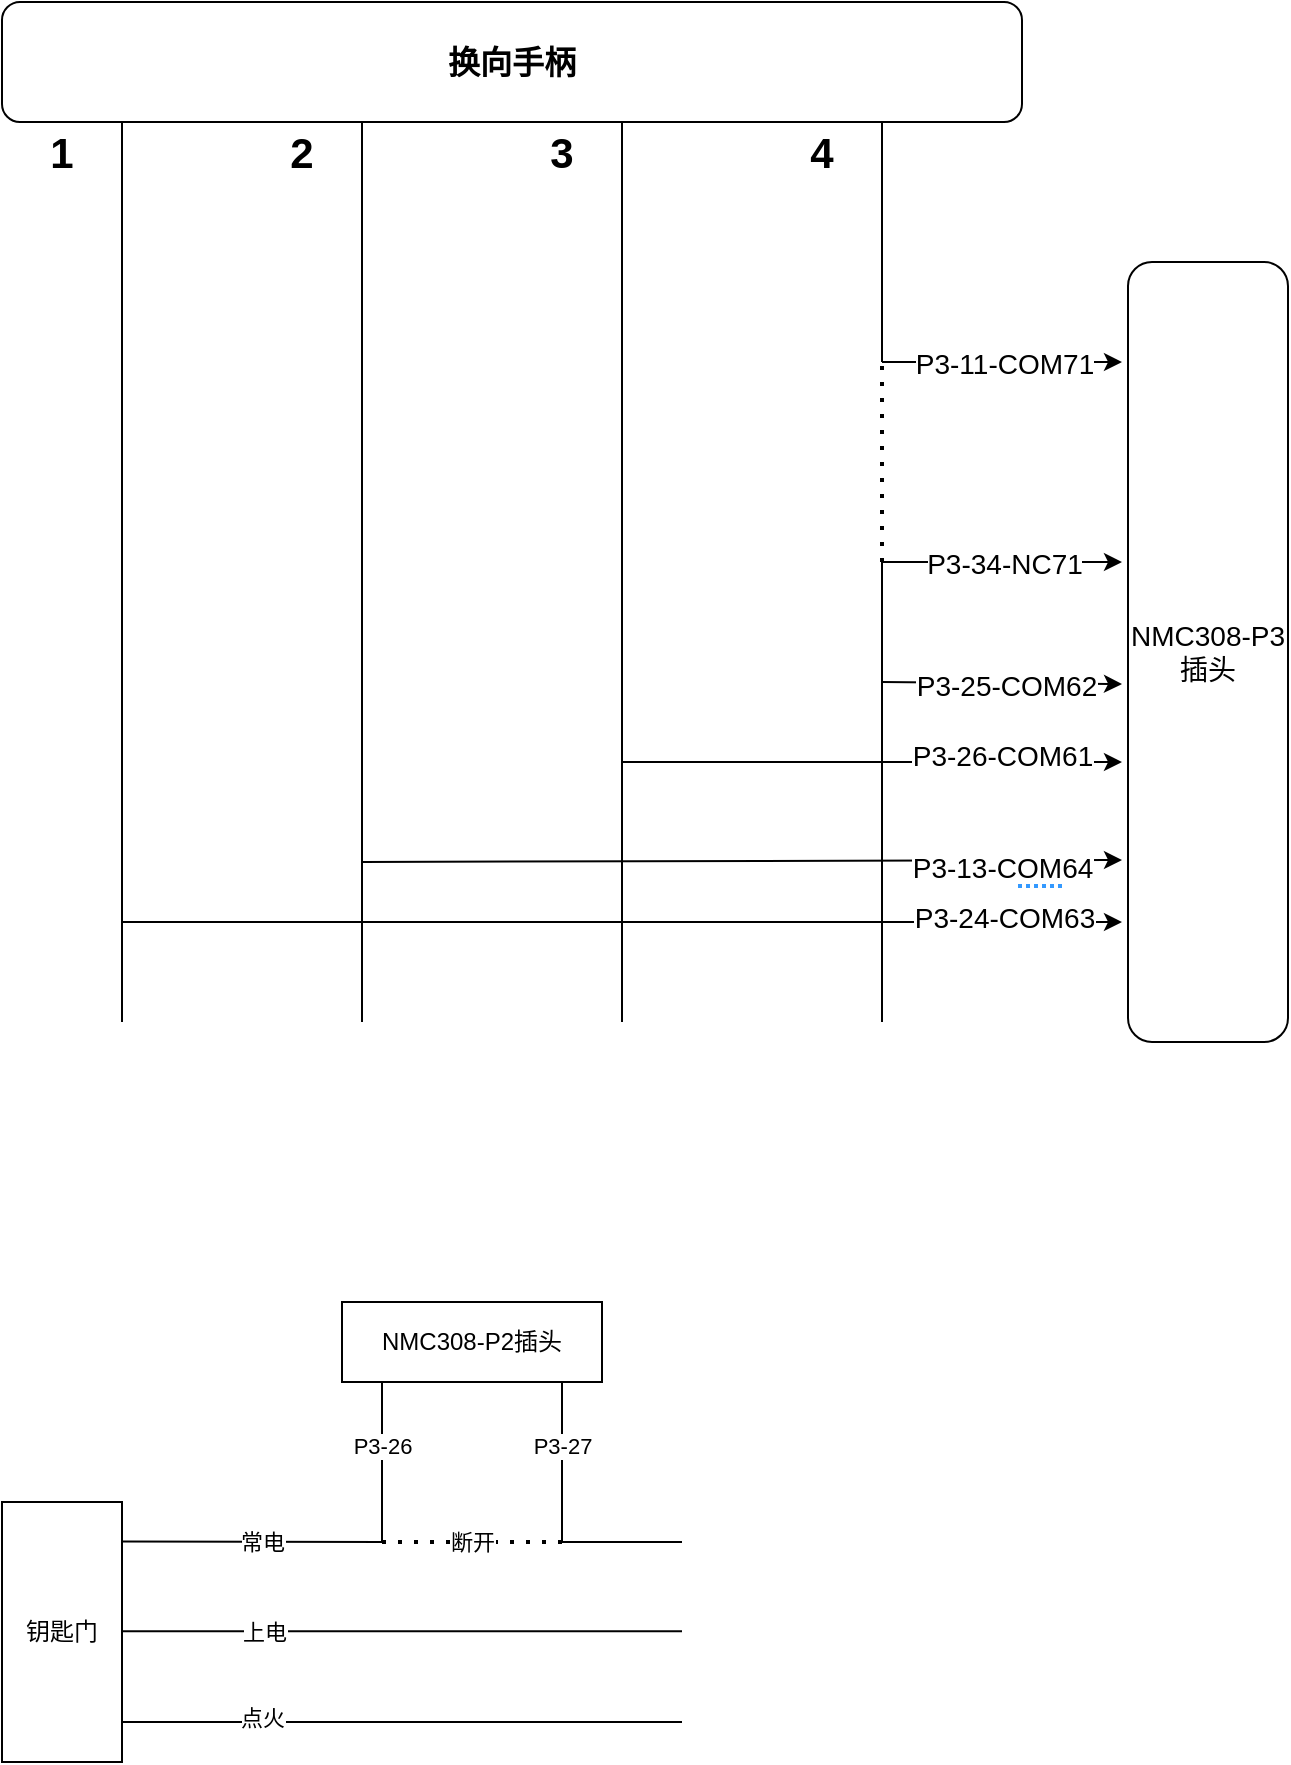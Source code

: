 <mxfile version="26.1.3">
  <diagram name="第 1 页" id="4aTI_xNLZGXozaGMwqnL">
    <mxGraphModel dx="683" dy="351" grid="1" gridSize="10" guides="1" tooltips="1" connect="1" arrows="1" fold="1" page="1" pageScale="1" pageWidth="2000" pageHeight="2000" math="0" shadow="0">
      <root>
        <mxCell id="0" />
        <mxCell id="1" parent="0" />
        <mxCell id="cZVvwm0Kt41P4XqhGF9Q-1" value="&lt;b&gt;&lt;font style=&quot;font-size: 16px;&quot;&gt;换向手柄&lt;/font&gt;&lt;/b&gt;" style="rounded=1;whiteSpace=wrap;html=1;" parent="1" vertex="1">
          <mxGeometry x="410" y="200" width="510" height="60" as="geometry" />
        </mxCell>
        <mxCell id="cZVvwm0Kt41P4XqhGF9Q-2" value="" style="endArrow=none;html=1;rounded=0;entryX=1;entryY=0;entryDx=0;entryDy=0;" parent="1" target="cZVvwm0Kt41P4XqhGF9Q-6" edge="1">
          <mxGeometry width="50" height="50" relative="1" as="geometry">
            <mxPoint x="470" y="710" as="sourcePoint" />
            <mxPoint x="470" y="200" as="targetPoint" />
          </mxGeometry>
        </mxCell>
        <mxCell id="cZVvwm0Kt41P4XqhGF9Q-3" value="" style="endArrow=none;html=1;rounded=0;entryX=1;entryY=0;entryDx=0;entryDy=0;" parent="1" target="cZVvwm0Kt41P4XqhGF9Q-7" edge="1">
          <mxGeometry width="50" height="50" relative="1" as="geometry">
            <mxPoint x="590" y="710" as="sourcePoint" />
            <mxPoint x="590" y="200" as="targetPoint" />
          </mxGeometry>
        </mxCell>
        <mxCell id="cZVvwm0Kt41P4XqhGF9Q-4" value="" style="endArrow=none;html=1;rounded=0;entryX=1;entryY=0;entryDx=0;entryDy=0;" parent="1" target="cZVvwm0Kt41P4XqhGF9Q-8" edge="1">
          <mxGeometry width="50" height="50" relative="1" as="geometry">
            <mxPoint x="720" y="710" as="sourcePoint" />
            <mxPoint x="720" y="200" as="targetPoint" />
          </mxGeometry>
        </mxCell>
        <mxCell id="cZVvwm0Kt41P4XqhGF9Q-5" value="" style="endArrow=none;html=1;rounded=0;entryX=1;entryY=0;entryDx=0;entryDy=0;" parent="1" target="cZVvwm0Kt41P4XqhGF9Q-9" edge="1">
          <mxGeometry width="50" height="50" relative="1" as="geometry">
            <mxPoint x="850" y="380" as="sourcePoint" />
            <mxPoint x="850" y="200" as="targetPoint" />
          </mxGeometry>
        </mxCell>
        <mxCell id="cZVvwm0Kt41P4XqhGF9Q-6" value="1" style="text;html=1;align=center;verticalAlign=middle;whiteSpace=wrap;rounded=0;strokeWidth=3;fontStyle=1;fontSize=21;" parent="1" vertex="1">
          <mxGeometry x="410" y="260" width="60" height="30" as="geometry" />
        </mxCell>
        <mxCell id="cZVvwm0Kt41P4XqhGF9Q-7" value="2" style="text;html=1;align=center;verticalAlign=middle;whiteSpace=wrap;rounded=0;strokeWidth=3;fontStyle=1;fontSize=21;" parent="1" vertex="1">
          <mxGeometry x="530" y="260" width="60" height="30" as="geometry" />
        </mxCell>
        <mxCell id="cZVvwm0Kt41P4XqhGF9Q-8" value="3" style="text;html=1;align=center;verticalAlign=middle;whiteSpace=wrap;rounded=0;strokeWidth=3;fontStyle=1;fontSize=21;" parent="1" vertex="1">
          <mxGeometry x="660" y="260" width="60" height="30" as="geometry" />
        </mxCell>
        <mxCell id="cZVvwm0Kt41P4XqhGF9Q-9" value="4" style="text;html=1;align=center;verticalAlign=middle;whiteSpace=wrap;rounded=0;strokeWidth=3;fontStyle=1;fontSize=21;" parent="1" vertex="1">
          <mxGeometry x="790" y="260" width="60" height="30" as="geometry" />
        </mxCell>
        <mxCell id="cZVvwm0Kt41P4XqhGF9Q-10" value="" style="endArrow=none;html=1;rounded=0;" parent="1" edge="1">
          <mxGeometry width="50" height="50" relative="1" as="geometry">
            <mxPoint x="850" y="710" as="sourcePoint" />
            <mxPoint x="850" y="480" as="targetPoint" />
          </mxGeometry>
        </mxCell>
        <mxCell id="cZVvwm0Kt41P4XqhGF9Q-11" value="" style="endArrow=none;dashed=1;html=1;dashPattern=1 3;strokeWidth=2;rounded=0;" parent="1" edge="1">
          <mxGeometry width="50" height="50" relative="1" as="geometry">
            <mxPoint x="850" y="480" as="sourcePoint" />
            <mxPoint x="850" y="380" as="targetPoint" />
          </mxGeometry>
        </mxCell>
        <mxCell id="cZVvwm0Kt41P4XqhGF9Q-12" value="" style="endArrow=classic;html=1;rounded=0;" parent="1" edge="1">
          <mxGeometry width="50" height="50" relative="1" as="geometry">
            <mxPoint x="850" y="380" as="sourcePoint" />
            <mxPoint x="970" y="380" as="targetPoint" />
          </mxGeometry>
        </mxCell>
        <mxCell id="cZVvwm0Kt41P4XqhGF9Q-15" value="P3-11-COM71" style="edgeLabel;html=1;align=center;verticalAlign=middle;resizable=0;points=[];fontSize=14;" parent="cZVvwm0Kt41P4XqhGF9Q-12" vertex="1" connectable="0">
          <mxGeometry x="-0.194" y="-1" relative="1" as="geometry">
            <mxPoint x="12" as="offset" />
          </mxGeometry>
        </mxCell>
        <mxCell id="cZVvwm0Kt41P4XqhGF9Q-13" value="" style="endArrow=classic;html=1;rounded=0;" parent="1" edge="1">
          <mxGeometry width="50" height="50" relative="1" as="geometry">
            <mxPoint x="850" y="480" as="sourcePoint" />
            <mxPoint x="970" y="480" as="targetPoint" />
          </mxGeometry>
        </mxCell>
        <mxCell id="cZVvwm0Kt41P4XqhGF9Q-16" value="P3-34-NC71" style="edgeLabel;html=1;align=center;verticalAlign=middle;resizable=0;points=[];fontSize=14;" parent="cZVvwm0Kt41P4XqhGF9Q-13" vertex="1" connectable="0">
          <mxGeometry x="-0.194" y="-1" relative="1" as="geometry">
            <mxPoint x="12" as="offset" />
          </mxGeometry>
        </mxCell>
        <mxCell id="cZVvwm0Kt41P4XqhGF9Q-14" value="&lt;font style=&quot;font-size: 14px;&quot;&gt;NMC308-P3插头&lt;/font&gt;" style="rounded=1;whiteSpace=wrap;html=1;" parent="1" vertex="1">
          <mxGeometry x="973" y="330" width="80" height="390" as="geometry" />
        </mxCell>
        <mxCell id="cZVvwm0Kt41P4XqhGF9Q-17" value="" style="endArrow=classic;html=1;rounded=0;" parent="1" edge="1">
          <mxGeometry width="50" height="50" relative="1" as="geometry">
            <mxPoint x="850" y="540" as="sourcePoint" />
            <mxPoint x="970" y="541" as="targetPoint" />
          </mxGeometry>
        </mxCell>
        <mxCell id="cZVvwm0Kt41P4XqhGF9Q-18" value="P3-25-COM62" style="edgeLabel;html=1;align=center;verticalAlign=middle;resizable=0;points=[];fontSize=14;" parent="cZVvwm0Kt41P4XqhGF9Q-17" vertex="1" connectable="0">
          <mxGeometry x="-0.262" y="-1" relative="1" as="geometry">
            <mxPoint x="17" as="offset" />
          </mxGeometry>
        </mxCell>
        <mxCell id="cZVvwm0Kt41P4XqhGF9Q-19" value="" style="endArrow=classic;html=1;rounded=0;" parent="1" edge="1">
          <mxGeometry width="50" height="50" relative="1" as="geometry">
            <mxPoint x="720" y="580" as="sourcePoint" />
            <mxPoint x="970" y="580" as="targetPoint" />
          </mxGeometry>
        </mxCell>
        <mxCell id="cZVvwm0Kt41P4XqhGF9Q-25" value="&lt;span style=&quot;font-size: 14px;&quot;&gt;P3-26-COM61&lt;/span&gt;" style="edgeLabel;html=1;align=center;verticalAlign=middle;resizable=0;points=[];" parent="cZVvwm0Kt41P4XqhGF9Q-19" vertex="1" connectable="0">
          <mxGeometry x="0.327" y="3" relative="1" as="geometry">
            <mxPoint x="24" as="offset" />
          </mxGeometry>
        </mxCell>
        <mxCell id="cZVvwm0Kt41P4XqhGF9Q-20" value="" style="endArrow=classic;html=1;rounded=0;" parent="1" edge="1">
          <mxGeometry width="50" height="50" relative="1" as="geometry">
            <mxPoint x="590" y="630" as="sourcePoint" />
            <mxPoint x="970" y="629" as="targetPoint" />
          </mxGeometry>
        </mxCell>
        <mxCell id="cZVvwm0Kt41P4XqhGF9Q-24" value="&lt;span style=&quot;font-size: 14px;&quot;&gt;P3-13-C&lt;span style=&quot;cursor: pointer; border-bottom: 2px dotted rgb(51, 153, 255);&quot; data-kimi-recommend=&quot;false&quot; data-kimi-disabled=&quot;false&quot; data-kimi-id=&quot;1743038468778&quot;&gt;OM&lt;/span&gt;64&lt;/span&gt;" style="edgeLabel;html=1;align=center;verticalAlign=middle;resizable=0;points=[];" parent="cZVvwm0Kt41P4XqhGF9Q-20" vertex="1" connectable="0">
          <mxGeometry x="0.548" y="-4" relative="1" as="geometry">
            <mxPoint x="26" as="offset" />
          </mxGeometry>
        </mxCell>
        <mxCell id="cZVvwm0Kt41P4XqhGF9Q-21" value="" style="endArrow=classic;html=1;rounded=0;" parent="1" edge="1">
          <mxGeometry width="50" height="50" relative="1" as="geometry">
            <mxPoint x="470" y="660" as="sourcePoint" />
            <mxPoint x="970" y="660" as="targetPoint" />
          </mxGeometry>
        </mxCell>
        <mxCell id="cZVvwm0Kt41P4XqhGF9Q-23" value="&lt;span style=&quot;font-size: 14px;&quot;&gt;P3-24-COM63&lt;/span&gt;" style="edgeLabel;html=1;align=center;verticalAlign=middle;resizable=0;points=[];" parent="cZVvwm0Kt41P4XqhGF9Q-21" vertex="1" connectable="0">
          <mxGeometry x="0.733" y="2" relative="1" as="geometry">
            <mxPoint x="7" as="offset" />
          </mxGeometry>
        </mxCell>
        <mxCell id="Bj1uhSdwEI6DMXGMBZOu-1" value="钥匙门" style="rounded=0;whiteSpace=wrap;html=1;" vertex="1" parent="1">
          <mxGeometry x="410" y="950" width="60" height="130" as="geometry" />
        </mxCell>
        <mxCell id="Bj1uhSdwEI6DMXGMBZOu-2" value="" style="endArrow=none;html=1;rounded=0;" edge="1" parent="1">
          <mxGeometry width="50" height="50" relative="1" as="geometry">
            <mxPoint x="470" y="1014.66" as="sourcePoint" />
            <mxPoint x="750" y="1014.66" as="targetPoint" />
          </mxGeometry>
        </mxCell>
        <mxCell id="Bj1uhSdwEI6DMXGMBZOu-3" value="上电" style="edgeLabel;html=1;align=center;verticalAlign=middle;resizable=0;points=[];" vertex="1" connectable="0" parent="Bj1uhSdwEI6DMXGMBZOu-2">
          <mxGeometry x="-0.019" y="-2" relative="1" as="geometry">
            <mxPoint x="-67" y="-2" as="offset" />
          </mxGeometry>
        </mxCell>
        <mxCell id="Bj1uhSdwEI6DMXGMBZOu-4" value="" style="endArrow=none;html=1;rounded=0;" edge="1" parent="1">
          <mxGeometry width="50" height="50" relative="1" as="geometry">
            <mxPoint x="470" y="1060" as="sourcePoint" />
            <mxPoint x="750" y="1060" as="targetPoint" />
          </mxGeometry>
        </mxCell>
        <mxCell id="Bj1uhSdwEI6DMXGMBZOu-5" value="点火" style="edgeLabel;html=1;align=center;verticalAlign=middle;resizable=0;points=[];" vertex="1" connectable="0" parent="Bj1uhSdwEI6DMXGMBZOu-4">
          <mxGeometry x="0.001" y="2" relative="1" as="geometry">
            <mxPoint x="-70" as="offset" />
          </mxGeometry>
        </mxCell>
        <mxCell id="Bj1uhSdwEI6DMXGMBZOu-6" value="" style="endArrow=none;html=1;rounded=0;exitX=0.995;exitY=0.152;exitDx=0;exitDy=0;exitPerimeter=0;" edge="1" parent="1" source="Bj1uhSdwEI6DMXGMBZOu-1">
          <mxGeometry width="50" height="50" relative="1" as="geometry">
            <mxPoint x="480" y="970" as="sourcePoint" />
            <mxPoint x="600" y="970" as="targetPoint" />
          </mxGeometry>
        </mxCell>
        <mxCell id="Bj1uhSdwEI6DMXGMBZOu-7" value="常电" style="edgeLabel;html=1;align=center;verticalAlign=middle;resizable=0;points=[];" vertex="1" connectable="0" parent="Bj1uhSdwEI6DMXGMBZOu-6">
          <mxGeometry x="-0.044" y="-2" relative="1" as="geometry">
            <mxPoint x="8" y="-2" as="offset" />
          </mxGeometry>
        </mxCell>
        <mxCell id="Bj1uhSdwEI6DMXGMBZOu-8" value="" style="endArrow=none;dashed=1;html=1;dashPattern=1 3;strokeWidth=2;rounded=0;" edge="1" parent="1">
          <mxGeometry width="50" height="50" relative="1" as="geometry">
            <mxPoint x="600" y="970" as="sourcePoint" />
            <mxPoint x="690" y="970" as="targetPoint" />
          </mxGeometry>
        </mxCell>
        <mxCell id="Bj1uhSdwEI6DMXGMBZOu-9" value="断开" style="edgeLabel;html=1;align=center;verticalAlign=middle;resizable=0;points=[];" vertex="1" connectable="0" parent="Bj1uhSdwEI6DMXGMBZOu-8">
          <mxGeometry x="-0.114" relative="1" as="geometry">
            <mxPoint x="5" as="offset" />
          </mxGeometry>
        </mxCell>
        <mxCell id="Bj1uhSdwEI6DMXGMBZOu-10" value="" style="endArrow=none;html=1;rounded=0;" edge="1" parent="1">
          <mxGeometry width="50" height="50" relative="1" as="geometry">
            <mxPoint x="690" y="970" as="sourcePoint" />
            <mxPoint x="750" y="970" as="targetPoint" />
          </mxGeometry>
        </mxCell>
        <mxCell id="Bj1uhSdwEI6DMXGMBZOu-11" value="" style="endArrow=none;html=1;rounded=0;" edge="1" parent="1">
          <mxGeometry width="50" height="50" relative="1" as="geometry">
            <mxPoint x="600" y="970" as="sourcePoint" />
            <mxPoint x="600" y="890" as="targetPoint" />
          </mxGeometry>
        </mxCell>
        <mxCell id="Bj1uhSdwEI6DMXGMBZOu-12" value="P3-26" style="edgeLabel;html=1;align=center;verticalAlign=middle;resizable=0;points=[];" vertex="1" connectable="0" parent="Bj1uhSdwEI6DMXGMBZOu-11">
          <mxGeometry x="0.198" relative="1" as="geometry">
            <mxPoint as="offset" />
          </mxGeometry>
        </mxCell>
        <mxCell id="Bj1uhSdwEI6DMXGMBZOu-13" value="" style="endArrow=none;html=1;rounded=0;" edge="1" parent="1">
          <mxGeometry width="50" height="50" relative="1" as="geometry">
            <mxPoint x="690" y="970" as="sourcePoint" />
            <mxPoint x="690" y="890" as="targetPoint" />
          </mxGeometry>
        </mxCell>
        <mxCell id="Bj1uhSdwEI6DMXGMBZOu-14" value="P3-27" style="edgeLabel;html=1;align=center;verticalAlign=middle;resizable=0;points=[];" vertex="1" connectable="0" parent="Bj1uhSdwEI6DMXGMBZOu-13">
          <mxGeometry x="0.198" relative="1" as="geometry">
            <mxPoint as="offset" />
          </mxGeometry>
        </mxCell>
        <mxCell id="Bj1uhSdwEI6DMXGMBZOu-15" value="NMC308-P2插头" style="rounded=0;whiteSpace=wrap;html=1;" vertex="1" parent="1">
          <mxGeometry x="580" y="850" width="130" height="40" as="geometry" />
        </mxCell>
      </root>
    </mxGraphModel>
  </diagram>
</mxfile>
